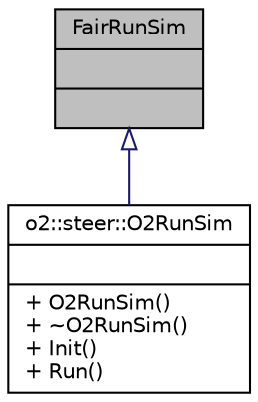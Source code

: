 digraph "FairRunSim"
{
 // INTERACTIVE_SVG=YES
  bgcolor="transparent";
  edge [fontname="Helvetica",fontsize="10",labelfontname="Helvetica",labelfontsize="10"];
  node [fontname="Helvetica",fontsize="10",shape=record];
  Node1 [label="{FairRunSim\n||}",height=0.2,width=0.4,color="black", fillcolor="grey75", style="filled" fontcolor="black"];
  Node1 -> Node2 [dir="back",color="midnightblue",fontsize="10",style="solid",arrowtail="onormal",fontname="Helvetica"];
  Node2 [label="{o2::steer::O2RunSim\n||+ O2RunSim()\l+ ~O2RunSim()\l+ Init()\l+ Run()\l}",height=0.2,width=0.4,color="black",URL="$d8/d33/classo2_1_1steer_1_1O2RunSim.html"];
}
